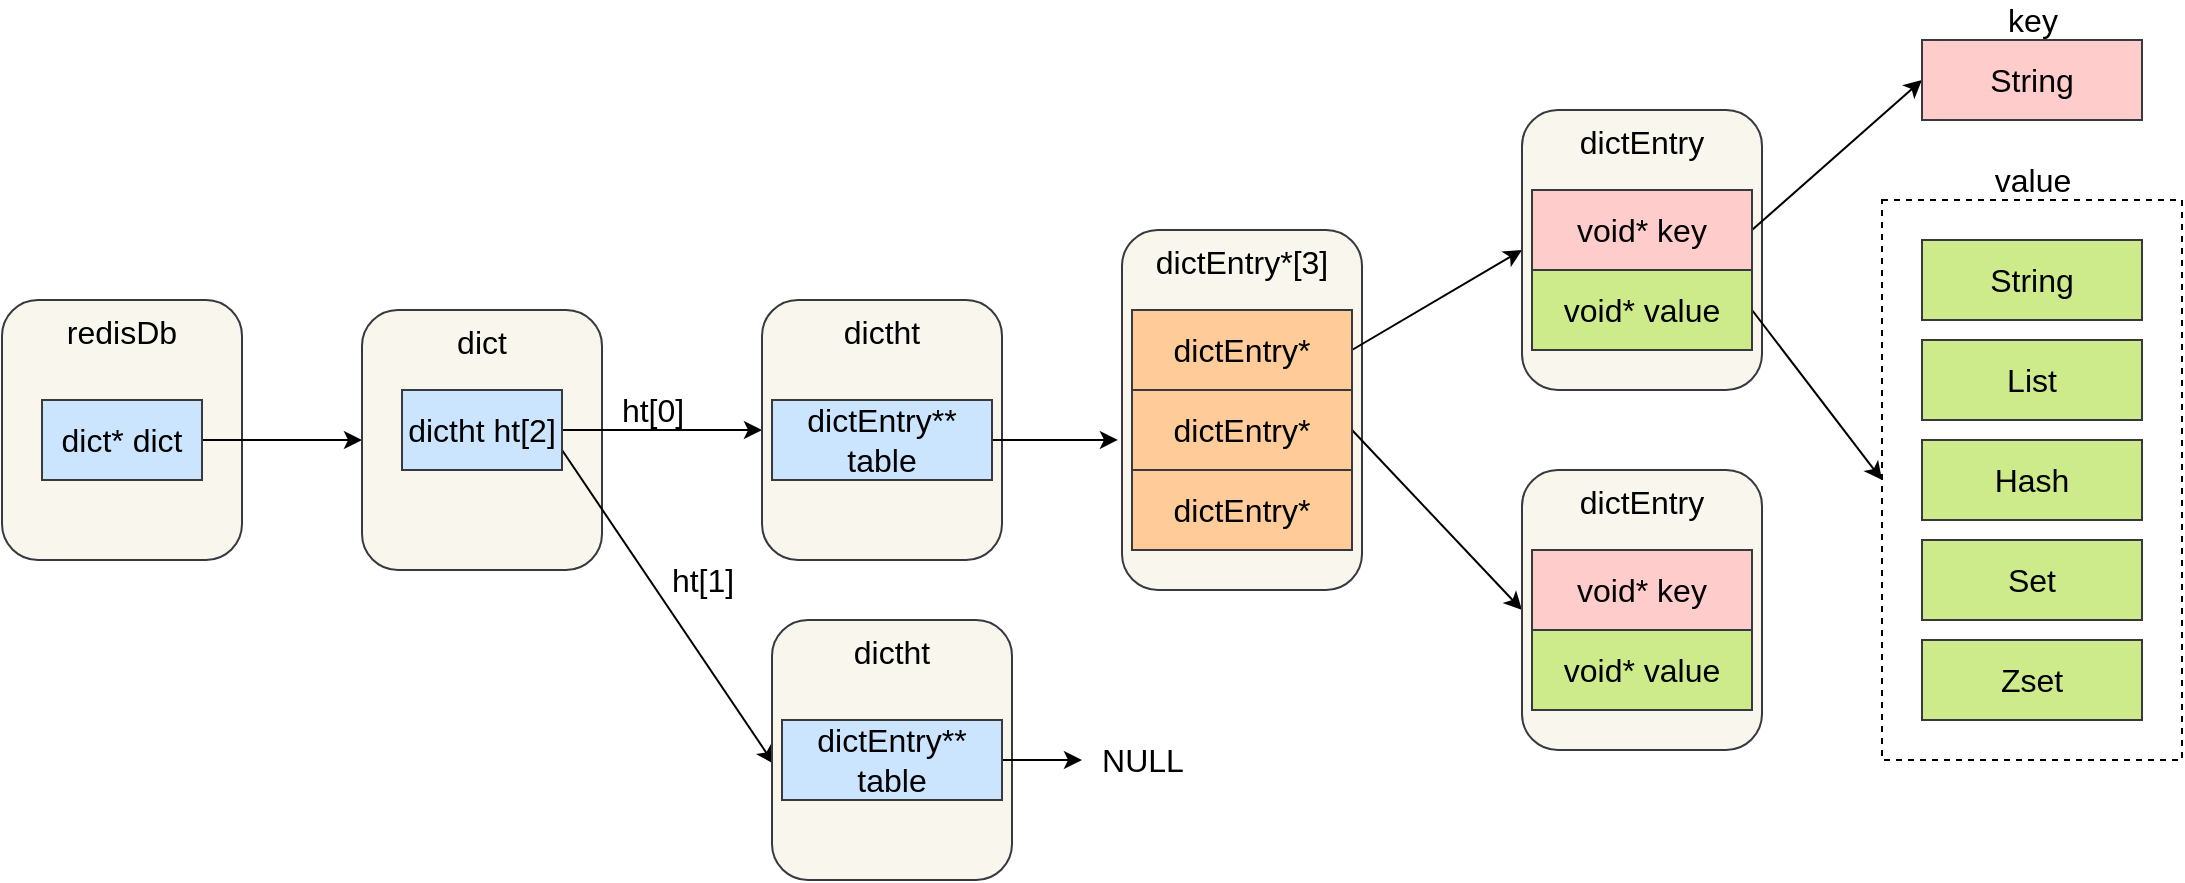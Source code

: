 <mxfile version="13.9.9" type="device"><diagram id="a5ASgrmB4ZDm482RKVSX" name="第 1 页"><mxGraphModel dx="946" dy="610" grid="1" gridSize="10" guides="1" tooltips="1" connect="1" arrows="1" fold="1" page="1" pageScale="1" pageWidth="827" pageHeight="1169" math="0" shadow="0"><root><mxCell id="0"/><mxCell id="1" parent="0"/><mxCell id="pGvfhqrRYRs0zsK306v4-34" value="" style="rounded=0;whiteSpace=wrap;html=1;fontSize=16;dashed=1;" vertex="1" parent="1"><mxGeometry x="1020" y="110" width="150" height="280" as="geometry"/></mxCell><mxCell id="pGvfhqrRYRs0zsK306v4-1" value="redisDb&lt;br style=&quot;font-size: 16px;&quot;&gt;" style="rounded=1;whiteSpace=wrap;html=1;verticalAlign=top;fontSize=16;fillColor=#f9f7ed;strokeColor=#36393d;" vertex="1" parent="1"><mxGeometry x="80" y="160" width="120" height="130" as="geometry"/></mxCell><mxCell id="pGvfhqrRYRs0zsK306v4-23" style="edgeStyle=orthogonalEdgeStyle;rounded=0;orthogonalLoop=1;jettySize=auto;html=1;fontSize=16;" edge="1" parent="1" source="pGvfhqrRYRs0zsK306v4-2" target="pGvfhqrRYRs0zsK306v4-3"><mxGeometry relative="1" as="geometry"/></mxCell><mxCell id="pGvfhqrRYRs0zsK306v4-2" value="dict* dict" style="rounded=0;whiteSpace=wrap;html=1;fontSize=16;fillColor=#cce5ff;strokeColor=#36393d;" vertex="1" parent="1"><mxGeometry x="100" y="210" width="80" height="40" as="geometry"/></mxCell><mxCell id="pGvfhqrRYRs0zsK306v4-3" value="dict" style="rounded=1;whiteSpace=wrap;html=1;verticalAlign=top;fontSize=16;fillColor=#f9f7ed;strokeColor=#36393d;" vertex="1" parent="1"><mxGeometry x="260" y="165" width="120" height="130" as="geometry"/></mxCell><mxCell id="pGvfhqrRYRs0zsK306v4-24" style="edgeStyle=orthogonalEdgeStyle;rounded=0;orthogonalLoop=1;jettySize=auto;html=1;fontSize=16;" edge="1" parent="1" source="pGvfhqrRYRs0zsK306v4-4"><mxGeometry relative="1" as="geometry"><mxPoint x="460" y="225" as="targetPoint"/></mxGeometry></mxCell><mxCell id="pGvfhqrRYRs0zsK306v4-37" style="edgeStyle=none;rounded=0;orthogonalLoop=1;jettySize=auto;html=1;entryX=0.008;entryY=0.554;entryDx=0;entryDy=0;entryPerimeter=0;fontSize=16;exitX=1;exitY=0.75;exitDx=0;exitDy=0;" edge="1" parent="1" source="pGvfhqrRYRs0zsK306v4-4" target="pGvfhqrRYRs0zsK306v4-35"><mxGeometry relative="1" as="geometry"/></mxCell><mxCell id="pGvfhqrRYRs0zsK306v4-4" value="dictht ht[2]" style="rounded=0;whiteSpace=wrap;html=1;fontSize=16;fillColor=#cce5ff;strokeColor=#36393d;" vertex="1" parent="1"><mxGeometry x="280" y="205" width="80" height="40" as="geometry"/></mxCell><mxCell id="pGvfhqrRYRs0zsK306v4-5" value="dictht" style="rounded=1;whiteSpace=wrap;html=1;verticalAlign=top;fontSize=16;fillColor=#f9f7ed;strokeColor=#36393d;" vertex="1" parent="1"><mxGeometry x="460" y="160" width="120" height="130" as="geometry"/></mxCell><mxCell id="pGvfhqrRYRs0zsK306v4-26" style="edgeStyle=orthogonalEdgeStyle;rounded=0;orthogonalLoop=1;jettySize=auto;html=1;entryX=-0.017;entryY=0.583;entryDx=0;entryDy=0;entryPerimeter=0;fontSize=16;" edge="1" parent="1" source="pGvfhqrRYRs0zsK306v4-6" target="pGvfhqrRYRs0zsK306v4-7"><mxGeometry relative="1" as="geometry"/></mxCell><mxCell id="pGvfhqrRYRs0zsK306v4-6" value="dictEntry** table" style="rounded=0;whiteSpace=wrap;html=1;fontSize=16;fillColor=#cce5ff;strokeColor=#36393d;" vertex="1" parent="1"><mxGeometry x="465" y="210" width="110" height="40" as="geometry"/></mxCell><mxCell id="pGvfhqrRYRs0zsK306v4-7" value="dictEntry*[3]" style="rounded=1;whiteSpace=wrap;html=1;verticalAlign=top;fontSize=16;fillColor=#f9f7ed;strokeColor=#36393d;" vertex="1" parent="1"><mxGeometry x="640" y="125" width="120" height="180" as="geometry"/></mxCell><mxCell id="pGvfhqrRYRs0zsK306v4-27" style="rounded=0;orthogonalLoop=1;jettySize=auto;html=1;entryX=0;entryY=0.5;entryDx=0;entryDy=0;fontSize=16;exitX=1;exitY=0.5;exitDx=0;exitDy=0;" edge="1" parent="1" source="pGvfhqrRYRs0zsK306v4-8" target="pGvfhqrRYRs0zsK306v4-11"><mxGeometry relative="1" as="geometry"/></mxCell><mxCell id="pGvfhqrRYRs0zsK306v4-8" value="dictEntry*" style="rounded=0;whiteSpace=wrap;html=1;fontSize=16;fillColor=#ffcc99;strokeColor=#36393d;" vertex="1" parent="1"><mxGeometry x="645" y="165" width="110" height="40" as="geometry"/></mxCell><mxCell id="pGvfhqrRYRs0zsK306v4-31" style="edgeStyle=none;rounded=0;orthogonalLoop=1;jettySize=auto;html=1;entryX=0;entryY=0.5;entryDx=0;entryDy=0;fontSize=16;exitX=1;exitY=0.5;exitDx=0;exitDy=0;" edge="1" parent="1" source="pGvfhqrRYRs0zsK306v4-9" target="pGvfhqrRYRs0zsK306v4-28"><mxGeometry relative="1" as="geometry"/></mxCell><mxCell id="pGvfhqrRYRs0zsK306v4-9" value="dictEntry*" style="rounded=0;whiteSpace=wrap;html=1;fontSize=16;fillColor=#ffcc99;strokeColor=#36393d;" vertex="1" parent="1"><mxGeometry x="645" y="205" width="110" height="40" as="geometry"/></mxCell><mxCell id="pGvfhqrRYRs0zsK306v4-10" value="dictEntry*" style="rounded=0;whiteSpace=wrap;html=1;fontSize=16;fillColor=#ffcc99;strokeColor=#36393d;" vertex="1" parent="1"><mxGeometry x="645" y="245" width="110" height="40" as="geometry"/></mxCell><mxCell id="pGvfhqrRYRs0zsK306v4-11" value="dictEntry" style="rounded=1;whiteSpace=wrap;html=1;verticalAlign=top;fontSize=16;fillColor=#f9f7ed;strokeColor=#36393d;" vertex="1" parent="1"><mxGeometry x="840" y="65" width="120" height="140" as="geometry"/></mxCell><mxCell id="pGvfhqrRYRs0zsK306v4-32" style="edgeStyle=none;rounded=0;orthogonalLoop=1;jettySize=auto;html=1;entryX=0;entryY=0.5;entryDx=0;entryDy=0;fontSize=16;exitX=1;exitY=0.5;exitDx=0;exitDy=0;" edge="1" parent="1" source="pGvfhqrRYRs0zsK306v4-12" target="pGvfhqrRYRs0zsK306v4-15"><mxGeometry relative="1" as="geometry"/></mxCell><mxCell id="pGvfhqrRYRs0zsK306v4-12" value="void* key" style="rounded=0;whiteSpace=wrap;html=1;fontSize=16;fillColor=#ffcccc;strokeColor=#36393d;" vertex="1" parent="1"><mxGeometry x="845" y="105" width="110" height="40" as="geometry"/></mxCell><mxCell id="pGvfhqrRYRs0zsK306v4-33" style="edgeStyle=none;rounded=0;orthogonalLoop=1;jettySize=auto;html=1;fontSize=16;entryX=0;entryY=0.5;entryDx=0;entryDy=0;exitX=1;exitY=0.5;exitDx=0;exitDy=0;" edge="1" parent="1" source="pGvfhqrRYRs0zsK306v4-13" target="pGvfhqrRYRs0zsK306v4-34"><mxGeometry relative="1" as="geometry"><mxPoint x="1000" y="165" as="targetPoint"/></mxGeometry></mxCell><mxCell id="pGvfhqrRYRs0zsK306v4-13" value="void* value" style="rounded=0;whiteSpace=wrap;html=1;fontSize=16;fillColor=#cdeb8b;strokeColor=#36393d;" vertex="1" parent="1"><mxGeometry x="845" y="145" width="110" height="40" as="geometry"/></mxCell><mxCell id="pGvfhqrRYRs0zsK306v4-15" value="String" style="rounded=0;whiteSpace=wrap;html=1;fontSize=16;fillColor=#ffcccc;strokeColor=#36393d;" vertex="1" parent="1"><mxGeometry x="1040" y="30" width="110" height="40" as="geometry"/></mxCell><mxCell id="pGvfhqrRYRs0zsK306v4-16" value="String" style="rounded=0;whiteSpace=wrap;html=1;fontSize=16;fillColor=#cdeb8b;strokeColor=#36393d;" vertex="1" parent="1"><mxGeometry x="1040" y="130" width="110" height="40" as="geometry"/></mxCell><mxCell id="pGvfhqrRYRs0zsK306v4-17" value="List" style="rounded=0;whiteSpace=wrap;html=1;fontSize=16;fillColor=#cdeb8b;strokeColor=#36393d;" vertex="1" parent="1"><mxGeometry x="1040" y="180" width="110" height="40" as="geometry"/></mxCell><mxCell id="pGvfhqrRYRs0zsK306v4-18" value="Hash" style="rounded=0;whiteSpace=wrap;html=1;fontSize=16;fillColor=#cdeb8b;strokeColor=#36393d;" vertex="1" parent="1"><mxGeometry x="1040" y="230" width="110" height="40" as="geometry"/></mxCell><mxCell id="pGvfhqrRYRs0zsK306v4-19" value="Set" style="rounded=0;whiteSpace=wrap;html=1;fontSize=16;fillColor=#cdeb8b;strokeColor=#36393d;" vertex="1" parent="1"><mxGeometry x="1040" y="280" width="110" height="40" as="geometry"/></mxCell><mxCell id="pGvfhqrRYRs0zsK306v4-20" value="Zset" style="rounded=0;whiteSpace=wrap;html=1;fontSize=16;fillColor=#cdeb8b;strokeColor=#36393d;" vertex="1" parent="1"><mxGeometry x="1040" y="330" width="110" height="40" as="geometry"/></mxCell><mxCell id="pGvfhqrRYRs0zsK306v4-25" value="ht[0]" style="text;html=1;align=center;verticalAlign=middle;resizable=0;points=[];autosize=1;fontSize=16;" vertex="1" parent="1"><mxGeometry x="380" y="205" width="50" height="20" as="geometry"/></mxCell><mxCell id="pGvfhqrRYRs0zsK306v4-28" value="dictEntry" style="rounded=1;whiteSpace=wrap;html=1;verticalAlign=top;fontSize=16;fillColor=#f9f7ed;strokeColor=#36393d;" vertex="1" parent="1"><mxGeometry x="840" y="245" width="120" height="140" as="geometry"/></mxCell><mxCell id="pGvfhqrRYRs0zsK306v4-29" value="void* key" style="rounded=0;whiteSpace=wrap;html=1;fontSize=16;fillColor=#ffcccc;strokeColor=#36393d;" vertex="1" parent="1"><mxGeometry x="845" y="285" width="110" height="40" as="geometry"/></mxCell><mxCell id="pGvfhqrRYRs0zsK306v4-30" value="void* value" style="rounded=0;whiteSpace=wrap;html=1;fontSize=16;fillColor=#cdeb8b;strokeColor=#36393d;" vertex="1" parent="1"><mxGeometry x="845" y="325" width="110" height="40" as="geometry"/></mxCell><mxCell id="pGvfhqrRYRs0zsK306v4-35" value="dictht" style="rounded=1;whiteSpace=wrap;html=1;verticalAlign=top;fontSize=16;fillColor=#f9f7ed;strokeColor=#36393d;" vertex="1" parent="1"><mxGeometry x="465" y="320" width="120" height="130" as="geometry"/></mxCell><mxCell id="pGvfhqrRYRs0zsK306v4-39" style="edgeStyle=none;rounded=0;orthogonalLoop=1;jettySize=auto;html=1;fontSize=16;" edge="1" parent="1" source="pGvfhqrRYRs0zsK306v4-36"><mxGeometry relative="1" as="geometry"><mxPoint x="620" y="390" as="targetPoint"/></mxGeometry></mxCell><mxCell id="pGvfhqrRYRs0zsK306v4-36" value="dictEntry** table" style="rounded=0;whiteSpace=wrap;html=1;fontSize=16;fillColor=#cce5ff;strokeColor=#36393d;" vertex="1" parent="1"><mxGeometry x="470" y="370" width="110" height="40" as="geometry"/></mxCell><mxCell id="pGvfhqrRYRs0zsK306v4-38" value="ht[1]" style="text;html=1;align=center;verticalAlign=middle;resizable=0;points=[];autosize=1;fontSize=16;" vertex="1" parent="1"><mxGeometry x="405" y="290" width="50" height="20" as="geometry"/></mxCell><mxCell id="pGvfhqrRYRs0zsK306v4-40" value="NULL" style="text;html=1;align=center;verticalAlign=middle;resizable=0;points=[];autosize=1;fontSize=16;" vertex="1" parent="1"><mxGeometry x="620" y="380" width="60" height="20" as="geometry"/></mxCell><mxCell id="pGvfhqrRYRs0zsK306v4-41" value="key" style="text;html=1;align=center;verticalAlign=middle;resizable=0;points=[];autosize=1;fontSize=16;" vertex="1" parent="1"><mxGeometry x="1075" y="10" width="40" height="20" as="geometry"/></mxCell><mxCell id="pGvfhqrRYRs0zsK306v4-42" value="value" style="text;html=1;align=center;verticalAlign=middle;resizable=0;points=[];autosize=1;fontSize=16;" vertex="1" parent="1"><mxGeometry x="1070" y="90" width="50" height="20" as="geometry"/></mxCell></root></mxGraphModel></diagram></mxfile>